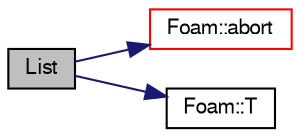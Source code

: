 digraph "List"
{
  bgcolor="transparent";
  edge [fontname="FreeSans",fontsize="10",labelfontname="FreeSans",labelfontsize="10"];
  node [fontname="FreeSans",fontsize="10",shape=record];
  rankdir="LR";
  Node1 [label="List",height=0.2,width=0.4,color="black", fillcolor="grey75", style="filled" fontcolor="black"];
  Node1 -> Node2 [color="midnightblue",fontsize="10",style="solid",fontname="FreeSans"];
  Node2 [label="Foam::abort",height=0.2,width=0.4,color="red",URL="$a10237.html#a447107a607d03e417307c203fa5fb44b"];
  Node1 -> Node3 [color="midnightblue",fontsize="10",style="solid",fontname="FreeSans"];
  Node3 [label="Foam::T",height=0.2,width=0.4,color="black",URL="$a10237.html#ae57fda0abb14bb0944947c463c6e09d4"];
}
